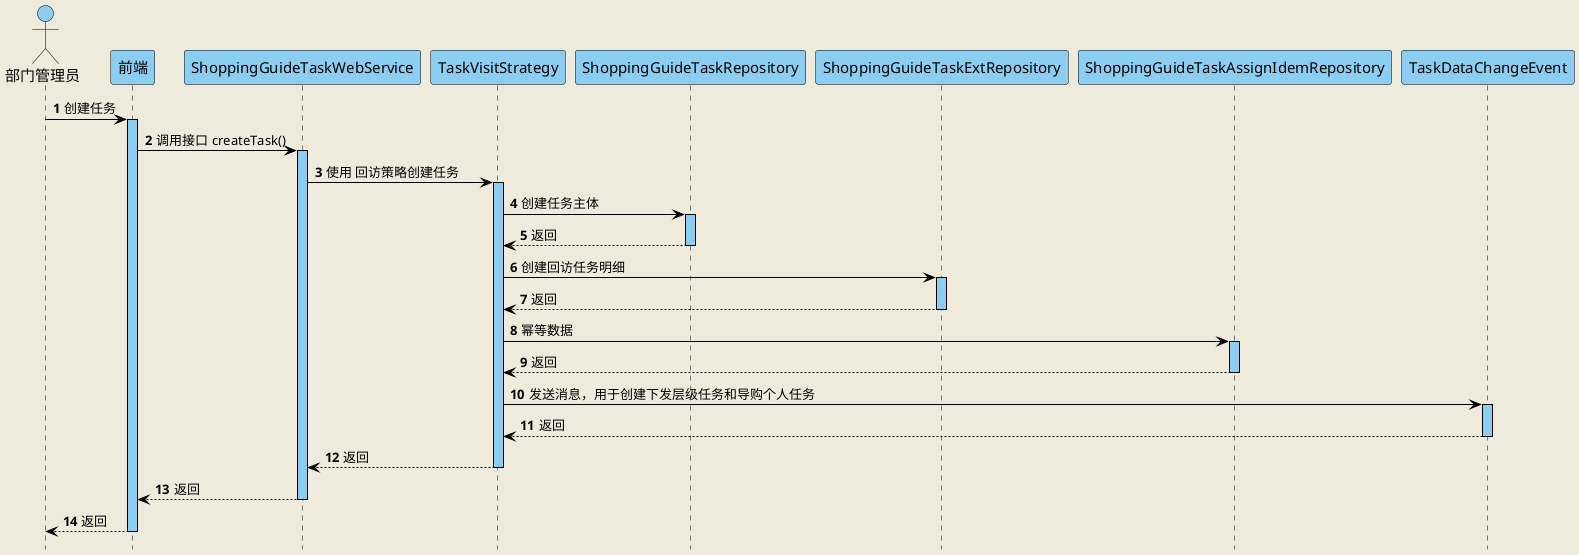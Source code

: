 @startuml
'https://plantuml.com/sequence-diagram
hide footbox
skinparam backgroundColor #EEEBDC
autoActivate on
autonumber

skinparam sequence {
ArrowColor black
ActorBorderColor black
LifeLineBorderColor black
LifeLineBackgroundColor #8CCEF1

ParticipantBorderColor black
ParticipantBackgroundColor #8CCEF1
'ParticipantFontName Impact
ParticipantFontSize 15
ParticipantFontColor black

ActorBackgroundColor #8CCEF1
ActorFontColor black
ActorFontSize 15
ActorFontName Aapex
}

actor 部门管理员 as admin
Participant 前端 as front
Participant ShoppingGuideTaskWebService as webService
Participant TaskVisitStrategy as visitStrategy
Participant ShoppingGuideTaskRepository as shoppingGuideTaskRepository
Participant ShoppingGuideTaskExtRepository as shoppingGuideTaskExtRepository
Participant ShoppingGuideTaskAssignIdemRepository as shoppingGuideTaskAssignIdemRepository
Participant TaskDataChangeEvent as taskDataChangeEvent

admin -> front : 创建任务
front -> webService : 调用接口 createTask()
webService -> visitStrategy : 使用 回访策略创建任务
visitStrategy -> shoppingGuideTaskRepository : 创建任务主体
return 返回

visitStrategy -> shoppingGuideTaskExtRepository : 创建回访任务明细
return 返回

visitStrategy -> shoppingGuideTaskAssignIdemRepository : 幂等数据
return 返回

visitStrategy -> taskDataChangeEvent : 发送消息，用于创建下发层级任务和导购个人任务
return 返回
return 返回
return 返回
return 返回


@enduml